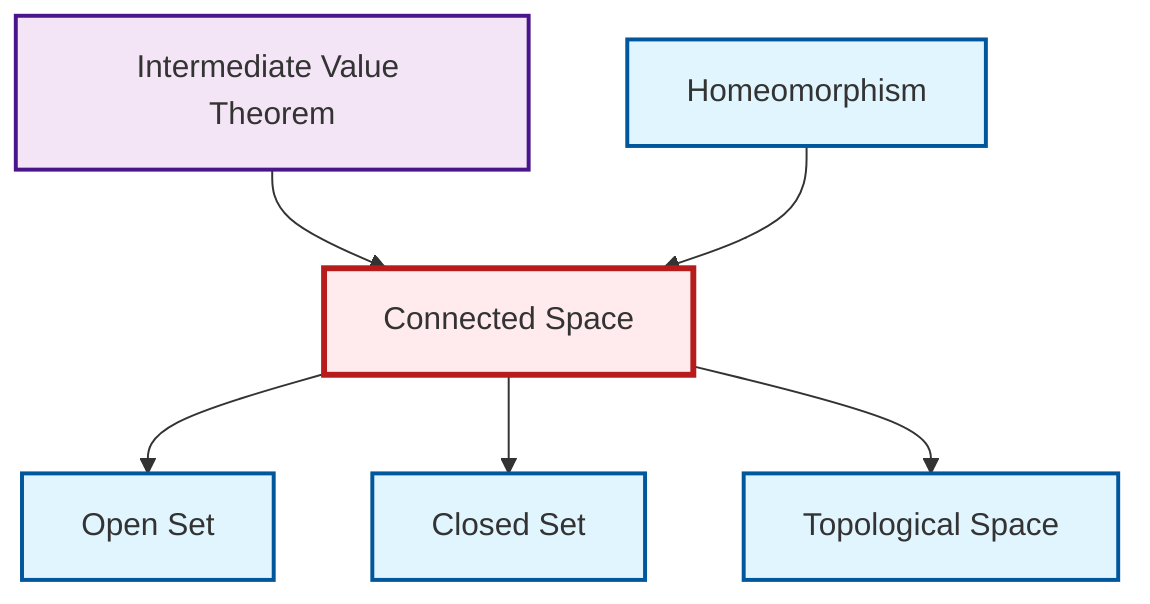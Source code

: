 graph TD
    classDef definition fill:#e1f5fe,stroke:#01579b,stroke-width:2px
    classDef theorem fill:#f3e5f5,stroke:#4a148c,stroke-width:2px
    classDef axiom fill:#fff3e0,stroke:#e65100,stroke-width:2px
    classDef example fill:#e8f5e9,stroke:#1b5e20,stroke-width:2px
    classDef current fill:#ffebee,stroke:#b71c1c,stroke-width:3px
    def-closed-set["Closed Set"]:::definition
    thm-intermediate-value["Intermediate Value Theorem"]:::theorem
    def-homeomorphism["Homeomorphism"]:::definition
    def-open-set["Open Set"]:::definition
    def-connected["Connected Space"]:::definition
    def-topological-space["Topological Space"]:::definition
    def-connected --> def-open-set
    def-connected --> def-closed-set
    thm-intermediate-value --> def-connected
    def-connected --> def-topological-space
    def-homeomorphism --> def-connected
    class def-connected current
